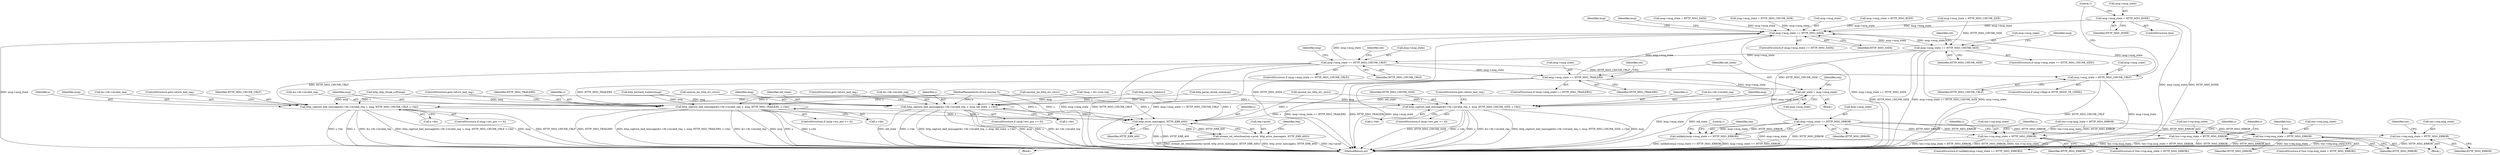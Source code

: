 digraph "0_haproxy_b4d05093bc89f71377230228007e69a1434c1a0c_0@pointer" {
"1000350" [label="(Call,msg->msg_state = HTTP_MSG_DONE)"];
"1000299" [label="(Call,msg->msg_state == HTTP_MSG_DATA)"];
"1000357" [label="(Call,msg->msg_state == HTTP_MSG_CHUNK_SIZE)"];
"1000387" [label="(Call,http_capture_bad_message(&s->fe->invalid_req, s, msg, HTTP_MSG_CHUNK_SIZE, s->be))"];
"1000835" [label="(Call,http_error_message(s, HTTP_ERR_400))"];
"1000831" [label="(Call,stream_int_retnclose(req->prod, http_error_message(s, HTTP_ERR_400)))"];
"1000403" [label="(Call,msg->msg_state == HTTP_MSG_CHUNK_CRLF)"];
"1000344" [label="(Call,msg->msg_state = HTTP_MSG_CHUNK_CRLF)"];
"1000433" [label="(Call,http_capture_bad_message(&s->fe->invalid_req, s, msg, HTTP_MSG_CHUNK_CRLF, s->be))"];
"1000449" [label="(Call,msg->msg_state == HTTP_MSG_TRAILERS)"];
"1000479" [label="(Call,http_capture_bad_message(&s->fe->invalid_req, s, msg, HTTP_MSG_TRAILERS, s->be))"];
"1000496" [label="(Call,old_state = msg->msg_state)"];
"1000574" [label="(Call,http_capture_bad_message(&s->fe->invalid_req, s, msg, old_state, s->be))"];
"1000554" [label="(Call,msg->msg_state == HTTP_MSG_ERROR)"];
"1000553" [label="(Call,unlikely(msg->msg_state == HTTP_MSG_ERROR))"];
"1000807" [label="(Call,txn->req.msg_state = HTTP_MSG_ERROR)"];
"1000871" [label="(Call,txn->rsp.msg_state < HTTP_MSG_ERROR)"];
"1000892" [label="(Call,txn->req.msg_state = HTTP_MSG_ERROR)"];
"1000986" [label="(Call,txn->rsp.msg_state < HTTP_MSG_ERROR)"];
"1000365" [label="(Identifier,ret)"];
"1000494" [label="(Block,)"];
"1000453" [label="(Identifier,HTTP_MSG_TRAILERS)"];
"1000308" [label="(Identifier,msg)"];
"1000298" [label="(ControlStructure,if (msg->msg_state == HTTP_MSG_DATA))"];
"1000402" [label="(ControlStructure,if (msg->msg_state == HTTP_MSG_CHUNK_CRLF))"];
"1000449" [label="(Call,msg->msg_state == HTTP_MSG_TRAILERS)"];
"1000451" [label="(Identifier,msg)"];
"1000898" [label="(Identifier,HTTP_MSG_ERROR)"];
"1000836" [label="(Identifier,s)"];
"1000582" [label="(Identifier,msg)"];
"1000555" [label="(Call,msg->msg_state)"];
"1000487" [label="(Identifier,msg)"];
"1000694" [label="(Call,txn->rsp.msg_state < HTTP_MSG_ERROR)"];
"1000137" [label="(Block,)"];
"1000568" [label="(ControlStructure,if (msg->err_pos >= 0))"];
"1000345" [label="(Call,msg->msg_state)"];
"1000492" [label="(ControlStructure,goto return_bad_req;)"];
"1000813" [label="(Identifier,HTTP_MSG_ERROR)"];
"1000403" [label="(Call,msg->msg_state == HTTP_MSG_CHUNK_CRLF)"];
"1000134" [label="(MethodParameterIn,struct session *s)"];
"1000986" [label="(Call,txn->rsp.msg_state < HTTP_MSG_ERROR)"];
"1000871" [label="(Call,txn->rsp.msg_state < HTTP_MSG_ERROR)"];
"1000361" [label="(Identifier,HTTP_MSG_CHUNK_SIZE)"];
"1000433" [label="(Call,http_capture_bad_message(&s->fe->invalid_req, s, msg, HTTP_MSG_CHUNK_CRLF, s->be))"];
"1000479" [label="(Call,http_capture_bad_message(&s->fe->invalid_req, s, msg, HTTP_MSG_TRAILERS, s->be))"];
"1000893" [label="(Call,txn->req.msg_state)"];
"1000359" [label="(Identifier,msg)"];
"1000405" [label="(Identifier,msg)"];
"1000583" [label="(Identifier,old_state)"];
"1000587" [label="(ControlStructure,goto return_bad_req;)"];
"1000498" [label="(Call,msg->msg_state)"];
"1000356" [label="(ControlStructure,if (msg->msg_state == HTTP_MSG_CHUNK_SIZE))"];
"1000995" [label="(Identifier,s)"];
"1000816" [label="(Identifier,txn)"];
"1000354" [label="(Identifier,HTTP_MSG_DONE)"];
"1001001" [label="(Identifier,s)"];
"1000434" [label="(Call,&s->fe->invalid_req)"];
"1000831" [label="(Call,stream_int_retnclose(req->prod, http_error_message(s, HTTP_ERR_400)))"];
"1000575" [label="(Call,&s->fe->invalid_req)"];
"1000581" [label="(Identifier,s)"];
"1000825" [label="(Block,)"];
"1000349" [label="(ControlStructure,else)"];
"1000366" [label="(Call,http_parse_chunk_size(msg))"];
"1000450" [label="(Call,msg->msg_state)"];
"1000246" [label="(Call,msg->msg_state = HTTP_MSG_DATA)"];
"1000344" [label="(Call,msg->msg_state = HTTP_MSG_CHUNK_CRLF)"];
"1000351" [label="(Call,msg->msg_state)"];
"1000357" [label="(Call,msg->msg_state == HTTP_MSG_CHUNK_SIZE)"];
"1000992" [label="(Identifier,HTTP_MSG_ERROR)"];
"1000589" [label="(Literal,1)"];
"1000901" [label="(Identifier,txn)"];
"1000448" [label="(ControlStructure,if (msg->msg_state == HTTP_MSG_TRAILERS))"];
"1000446" [label="(ControlStructure,goto return_bad_req;)"];
"1000808" [label="(Call,txn->req.msg_state)"];
"1000488" [label="(Identifier,HTTP_MSG_TRAILERS)"];
"1000807" [label="(Call,txn->req.msg_state = HTTP_MSG_ERROR)"];
"1000497" [label="(Identifier,old_state)"];
"1000835" [label="(Call,http_error_message(s, HTTP_ERR_400))"];
"1000443" [label="(Call,s->be)"];
"1000395" [label="(Identifier,msg)"];
"1000486" [label="(Identifier,s)"];
"1000299" [label="(Call,msg->msg_state == HTTP_MSG_DATA)"];
"1000425" [label="(Call,session_inc_http_err_ctr(s))"];
"1000877" [label="(Identifier,HTTP_MSG_ERROR)"];
"1000240" [label="(Call,msg->msg_state = HTTP_MSG_CHUNK_SIZE)"];
"1000396" [label="(Identifier,HTTP_MSG_CHUNK_SIZE)"];
"1000840" [label="(Identifier,req)"];
"1000379" [label="(Call,session_inc_http_err_ctr(s))"];
"1000886" [label="(Identifier,s)"];
"1000300" [label="(Call,msg->msg_state)"];
"1000387" [label="(Call,http_capture_bad_message(&s->fe->invalid_req, s, msg, HTTP_MSG_CHUNK_SIZE, s->be))"];
"1000407" [label="(Identifier,HTTP_MSG_CHUNK_CRLF)"];
"1000411" [label="(Identifier,ret)"];
"1000156" [label="(Call,msg->msg_state < HTTP_MSG_BODY)"];
"1000457" [label="(Identifier,ret)"];
"1000489" [label="(Call,s->be)"];
"1000400" [label="(ControlStructure,goto return_bad_req;)"];
"1000348" [label="(Identifier,HTTP_MSG_CHUNK_CRLF)"];
"1000872" [label="(Call,txn->rsp.msg_state)"];
"1000442" [label="(Identifier,HTTP_MSG_CHUNK_CRLF)"];
"1000832" [label="(Call,req->prod)"];
"1000574" [label="(Call,http_capture_bad_message(&s->fe->invalid_req, s, msg, old_state, s->be))"];
"1000296" [label="(Literal,1)"];
"1000397" [label="(Call,s->be)"];
"1000584" [label="(Call,s->be)"];
"1000549" [label="(Call,http_resync_states(s))"];
"1000338" [label="(ControlStructure,if (msg->flags & HTTP_MSGF_TE_CHNK))"];
"1000146" [label="(Call,*msg = &s->txn.req)"];
"1000503" [label="(Identifier,req)"];
"1000496" [label="(Call,old_state = msg->msg_state)"];
"1000837" [label="(Identifier,HTTP_ERR_400)"];
"1000471" [label="(Call,session_inc_http_err_ctr(s))"];
"1000558" [label="(Identifier,HTTP_MSG_ERROR)"];
"1000563" [label="(Identifier,req)"];
"1000394" [label="(Identifier,s)"];
"1000987" [label="(Call,txn->rsp.msg_state)"];
"1000303" [label="(Identifier,HTTP_MSG_DATA)"];
"1000554" [label="(Call,msg->msg_state == HTTP_MSG_ERROR)"];
"1000985" [label="(ControlStructure,if (txn->rsp.msg_state < HTTP_MSG_ERROR))"];
"1000440" [label="(Identifier,s)"];
"1000480" [label="(Call,&s->fe->invalid_req)"];
"1001006" [label="(MethodReturn,int)"];
"1000427" [label="(ControlStructure,if (msg->err_pos >= 0))"];
"1000553" [label="(Call,unlikely(msg->msg_state == HTTP_MSG_ERROR))"];
"1000880" [label="(Identifier,s)"];
"1000388" [label="(Call,&s->fe->invalid_req)"];
"1000552" [label="(ControlStructure,if (unlikely(msg->msg_state == HTTP_MSG_ERROR)))"];
"1000441" [label="(Identifier,msg)"];
"1000350" [label="(Call,msg->msg_state = HTTP_MSG_DONE)"];
"1000228" [label="(Call,msg->msg_state < HTTP_MSG_CHUNK_SIZE)"];
"1000358" [label="(Call,msg->msg_state)"];
"1000458" [label="(Call,http_forward_trailers(msg))"];
"1000381" [label="(ControlStructure,if (msg->err_pos >= 0))"];
"1000404" [label="(Call,msg->msg_state)"];
"1000473" [label="(ControlStructure,if (msg->err_pos >= 0))"];
"1000412" [label="(Call,http_skip_chunk_crlf(msg))"];
"1000892" [label="(Call,txn->req.msg_state = HTTP_MSG_ERROR)"];
"1000870" [label="(ControlStructure,if (txn->rsp.msg_state < HTTP_MSG_ERROR))"];
"1000350" -> "1000349"  [label="AST: "];
"1000350" -> "1000354"  [label="CFG: "];
"1000351" -> "1000350"  [label="AST: "];
"1000354" -> "1000350"  [label="AST: "];
"1000296" -> "1000350"  [label="CFG: "];
"1000350" -> "1001006"  [label="DDG: msg->msg_state"];
"1000350" -> "1001006"  [label="DDG: HTTP_MSG_DONE"];
"1000350" -> "1000299"  [label="DDG: msg->msg_state"];
"1000299" -> "1000298"  [label="AST: "];
"1000299" -> "1000303"  [label="CFG: "];
"1000300" -> "1000299"  [label="AST: "];
"1000303" -> "1000299"  [label="AST: "];
"1000308" -> "1000299"  [label="CFG: "];
"1000359" -> "1000299"  [label="CFG: "];
"1000299" -> "1001006"  [label="DDG: HTTP_MSG_DATA"];
"1000299" -> "1001006"  [label="DDG: msg->msg_state == HTTP_MSG_DATA"];
"1000299" -> "1001006"  [label="DDG: msg->msg_state"];
"1000156" -> "1000299"  [label="DDG: msg->msg_state"];
"1000403" -> "1000299"  [label="DDG: msg->msg_state"];
"1000228" -> "1000299"  [label="DDG: msg->msg_state"];
"1000449" -> "1000299"  [label="DDG: msg->msg_state"];
"1000357" -> "1000299"  [label="DDG: msg->msg_state"];
"1000246" -> "1000299"  [label="DDG: msg->msg_state"];
"1000344" -> "1000299"  [label="DDG: msg->msg_state"];
"1000240" -> "1000299"  [label="DDG: msg->msg_state"];
"1000299" -> "1000357"  [label="DDG: msg->msg_state"];
"1000357" -> "1000356"  [label="AST: "];
"1000357" -> "1000361"  [label="CFG: "];
"1000358" -> "1000357"  [label="AST: "];
"1000361" -> "1000357"  [label="AST: "];
"1000365" -> "1000357"  [label="CFG: "];
"1000405" -> "1000357"  [label="CFG: "];
"1000357" -> "1001006"  [label="DDG: HTTP_MSG_CHUNK_SIZE"];
"1000357" -> "1001006"  [label="DDG: msg->msg_state == HTTP_MSG_CHUNK_SIZE"];
"1000357" -> "1001006"  [label="DDG: msg->msg_state"];
"1000228" -> "1000357"  [label="DDG: HTTP_MSG_CHUNK_SIZE"];
"1000357" -> "1000387"  [label="DDG: HTTP_MSG_CHUNK_SIZE"];
"1000357" -> "1000403"  [label="DDG: msg->msg_state"];
"1000387" -> "1000381"  [label="AST: "];
"1000387" -> "1000397"  [label="CFG: "];
"1000388" -> "1000387"  [label="AST: "];
"1000394" -> "1000387"  [label="AST: "];
"1000395" -> "1000387"  [label="AST: "];
"1000396" -> "1000387"  [label="AST: "];
"1000397" -> "1000387"  [label="AST: "];
"1000400" -> "1000387"  [label="CFG: "];
"1000387" -> "1001006"  [label="DDG: HTTP_MSG_CHUNK_SIZE"];
"1000387" -> "1001006"  [label="DDG: s->be"];
"1000387" -> "1001006"  [label="DDG: s"];
"1000387" -> "1001006"  [label="DDG: &s->fe->invalid_req"];
"1000387" -> "1001006"  [label="DDG: http_capture_bad_message(&s->fe->invalid_req, s, msg, HTTP_MSG_CHUNK_SIZE, s->be)"];
"1000387" -> "1001006"  [label="DDG: msg"];
"1000379" -> "1000387"  [label="DDG: s"];
"1000134" -> "1000387"  [label="DDG: s"];
"1000366" -> "1000387"  [label="DDG: msg"];
"1000387" -> "1000835"  [label="DDG: s"];
"1000835" -> "1000831"  [label="AST: "];
"1000835" -> "1000837"  [label="CFG: "];
"1000836" -> "1000835"  [label="AST: "];
"1000837" -> "1000835"  [label="AST: "];
"1000831" -> "1000835"  [label="CFG: "];
"1000835" -> "1001006"  [label="DDG: s"];
"1000835" -> "1001006"  [label="DDG: HTTP_ERR_400"];
"1000835" -> "1000831"  [label="DDG: s"];
"1000835" -> "1000831"  [label="DDG: HTTP_ERR_400"];
"1000549" -> "1000835"  [label="DDG: s"];
"1000479" -> "1000835"  [label="DDG: s"];
"1000471" -> "1000835"  [label="DDG: s"];
"1000433" -> "1000835"  [label="DDG: s"];
"1000574" -> "1000835"  [label="DDG: s"];
"1000379" -> "1000835"  [label="DDG: s"];
"1000425" -> "1000835"  [label="DDG: s"];
"1000134" -> "1000835"  [label="DDG: s"];
"1000831" -> "1000825"  [label="AST: "];
"1000832" -> "1000831"  [label="AST: "];
"1000840" -> "1000831"  [label="CFG: "];
"1000831" -> "1001006"  [label="DDG: http_error_message(s, HTTP_ERR_400)"];
"1000831" -> "1001006"  [label="DDG: req->prod"];
"1000831" -> "1001006"  [label="DDG: stream_int_retnclose(req->prod, http_error_message(s, HTTP_ERR_400))"];
"1000403" -> "1000402"  [label="AST: "];
"1000403" -> "1000407"  [label="CFG: "];
"1000404" -> "1000403"  [label="AST: "];
"1000407" -> "1000403"  [label="AST: "];
"1000411" -> "1000403"  [label="CFG: "];
"1000451" -> "1000403"  [label="CFG: "];
"1000403" -> "1001006"  [label="DDG: msg->msg_state"];
"1000403" -> "1001006"  [label="DDG: HTTP_MSG_CHUNK_CRLF"];
"1000403" -> "1001006"  [label="DDG: msg->msg_state == HTTP_MSG_CHUNK_CRLF"];
"1000403" -> "1000344"  [label="DDG: HTTP_MSG_CHUNK_CRLF"];
"1000403" -> "1000433"  [label="DDG: HTTP_MSG_CHUNK_CRLF"];
"1000403" -> "1000449"  [label="DDG: msg->msg_state"];
"1000344" -> "1000338"  [label="AST: "];
"1000344" -> "1000348"  [label="CFG: "];
"1000345" -> "1000344"  [label="AST: "];
"1000348" -> "1000344"  [label="AST: "];
"1000296" -> "1000344"  [label="CFG: "];
"1000344" -> "1001006"  [label="DDG: HTTP_MSG_CHUNK_CRLF"];
"1000344" -> "1001006"  [label="DDG: msg->msg_state"];
"1000433" -> "1000427"  [label="AST: "];
"1000433" -> "1000443"  [label="CFG: "];
"1000434" -> "1000433"  [label="AST: "];
"1000440" -> "1000433"  [label="AST: "];
"1000441" -> "1000433"  [label="AST: "];
"1000442" -> "1000433"  [label="AST: "];
"1000443" -> "1000433"  [label="AST: "];
"1000446" -> "1000433"  [label="CFG: "];
"1000433" -> "1001006"  [label="DDG: HTTP_MSG_CHUNK_CRLF"];
"1000433" -> "1001006"  [label="DDG: s->be"];
"1000433" -> "1001006"  [label="DDG: s"];
"1000433" -> "1001006"  [label="DDG: &s->fe->invalid_req"];
"1000433" -> "1001006"  [label="DDG: http_capture_bad_message(&s->fe->invalid_req, s, msg, HTTP_MSG_CHUNK_CRLF, s->be)"];
"1000433" -> "1001006"  [label="DDG: msg"];
"1000425" -> "1000433"  [label="DDG: s"];
"1000134" -> "1000433"  [label="DDG: s"];
"1000412" -> "1000433"  [label="DDG: msg"];
"1000449" -> "1000448"  [label="AST: "];
"1000449" -> "1000453"  [label="CFG: "];
"1000450" -> "1000449"  [label="AST: "];
"1000453" -> "1000449"  [label="AST: "];
"1000457" -> "1000449"  [label="CFG: "];
"1000497" -> "1000449"  [label="CFG: "];
"1000449" -> "1001006"  [label="DDG: msg->msg_state"];
"1000449" -> "1001006"  [label="DDG: msg->msg_state == HTTP_MSG_TRAILERS"];
"1000449" -> "1001006"  [label="DDG: HTTP_MSG_TRAILERS"];
"1000449" -> "1000479"  [label="DDG: HTTP_MSG_TRAILERS"];
"1000449" -> "1000496"  [label="DDG: msg->msg_state"];
"1000449" -> "1000554"  [label="DDG: msg->msg_state"];
"1000479" -> "1000473"  [label="AST: "];
"1000479" -> "1000489"  [label="CFG: "];
"1000480" -> "1000479"  [label="AST: "];
"1000486" -> "1000479"  [label="AST: "];
"1000487" -> "1000479"  [label="AST: "];
"1000488" -> "1000479"  [label="AST: "];
"1000489" -> "1000479"  [label="AST: "];
"1000492" -> "1000479"  [label="CFG: "];
"1000479" -> "1001006"  [label="DDG: s"];
"1000479" -> "1001006"  [label="DDG: s->be"];
"1000479" -> "1001006"  [label="DDG: HTTP_MSG_TRAILERS"];
"1000479" -> "1001006"  [label="DDG: http_capture_bad_message(&s->fe->invalid_req, s, msg, HTTP_MSG_TRAILERS, s->be)"];
"1000479" -> "1001006"  [label="DDG: &s->fe->invalid_req"];
"1000479" -> "1001006"  [label="DDG: msg"];
"1000471" -> "1000479"  [label="DDG: s"];
"1000134" -> "1000479"  [label="DDG: s"];
"1000458" -> "1000479"  [label="DDG: msg"];
"1000496" -> "1000494"  [label="AST: "];
"1000496" -> "1000498"  [label="CFG: "];
"1000497" -> "1000496"  [label="AST: "];
"1000498" -> "1000496"  [label="AST: "];
"1000503" -> "1000496"  [label="CFG: "];
"1000496" -> "1001006"  [label="DDG: msg->msg_state"];
"1000496" -> "1001006"  [label="DDG: old_state"];
"1000496" -> "1000574"  [label="DDG: old_state"];
"1000574" -> "1000568"  [label="AST: "];
"1000574" -> "1000584"  [label="CFG: "];
"1000575" -> "1000574"  [label="AST: "];
"1000581" -> "1000574"  [label="AST: "];
"1000582" -> "1000574"  [label="AST: "];
"1000583" -> "1000574"  [label="AST: "];
"1000584" -> "1000574"  [label="AST: "];
"1000587" -> "1000574"  [label="CFG: "];
"1000574" -> "1001006"  [label="DDG: &s->fe->invalid_req"];
"1000574" -> "1001006"  [label="DDG: old_state"];
"1000574" -> "1001006"  [label="DDG: s->be"];
"1000574" -> "1001006"  [label="DDG: http_capture_bad_message(&s->fe->invalid_req, s, msg, old_state, s->be)"];
"1000574" -> "1001006"  [label="DDG: msg"];
"1000574" -> "1001006"  [label="DDG: s"];
"1000549" -> "1000574"  [label="DDG: s"];
"1000134" -> "1000574"  [label="DDG: s"];
"1000458" -> "1000574"  [label="DDG: msg"];
"1000412" -> "1000574"  [label="DDG: msg"];
"1000366" -> "1000574"  [label="DDG: msg"];
"1000146" -> "1000574"  [label="DDG: msg"];
"1000554" -> "1000553"  [label="AST: "];
"1000554" -> "1000558"  [label="CFG: "];
"1000555" -> "1000554"  [label="AST: "];
"1000558" -> "1000554"  [label="AST: "];
"1000553" -> "1000554"  [label="CFG: "];
"1000554" -> "1001006"  [label="DDG: msg->msg_state"];
"1000554" -> "1001006"  [label="DDG: HTTP_MSG_ERROR"];
"1000554" -> "1000553"  [label="DDG: msg->msg_state"];
"1000554" -> "1000553"  [label="DDG: HTTP_MSG_ERROR"];
"1000554" -> "1000807"  [label="DDG: HTTP_MSG_ERROR"];
"1000554" -> "1000871"  [label="DDG: HTTP_MSG_ERROR"];
"1000554" -> "1000892"  [label="DDG: HTTP_MSG_ERROR"];
"1000554" -> "1000986"  [label="DDG: HTTP_MSG_ERROR"];
"1000553" -> "1000552"  [label="AST: "];
"1000563" -> "1000553"  [label="CFG: "];
"1000589" -> "1000553"  [label="CFG: "];
"1000553" -> "1001006"  [label="DDG: unlikely(msg->msg_state == HTTP_MSG_ERROR)"];
"1000553" -> "1001006"  [label="DDG: msg->msg_state == HTTP_MSG_ERROR"];
"1000807" -> "1000137"  [label="AST: "];
"1000807" -> "1000813"  [label="CFG: "];
"1000808" -> "1000807"  [label="AST: "];
"1000813" -> "1000807"  [label="AST: "];
"1000816" -> "1000807"  [label="CFG: "];
"1000807" -> "1001006"  [label="DDG: txn->req.msg_state"];
"1000807" -> "1001006"  [label="DDG: HTTP_MSG_ERROR"];
"1000694" -> "1000807"  [label="DDG: HTTP_MSG_ERROR"];
"1000871" -> "1000870"  [label="AST: "];
"1000871" -> "1000877"  [label="CFG: "];
"1000872" -> "1000871"  [label="AST: "];
"1000877" -> "1000871"  [label="AST: "];
"1000880" -> "1000871"  [label="CFG: "];
"1000886" -> "1000871"  [label="CFG: "];
"1000871" -> "1001006"  [label="DDG: txn->rsp.msg_state"];
"1000871" -> "1001006"  [label="DDG: txn->rsp.msg_state < HTTP_MSG_ERROR"];
"1000871" -> "1001006"  [label="DDG: HTTP_MSG_ERROR"];
"1000694" -> "1000871"  [label="DDG: txn->rsp.msg_state"];
"1000694" -> "1000871"  [label="DDG: HTTP_MSG_ERROR"];
"1000892" -> "1000137"  [label="AST: "];
"1000892" -> "1000898"  [label="CFG: "];
"1000893" -> "1000892"  [label="AST: "];
"1000898" -> "1000892"  [label="AST: "];
"1000901" -> "1000892"  [label="CFG: "];
"1000892" -> "1001006"  [label="DDG: txn->req.msg_state"];
"1000892" -> "1001006"  [label="DDG: HTTP_MSG_ERROR"];
"1000986" -> "1000985"  [label="AST: "];
"1000986" -> "1000992"  [label="CFG: "];
"1000987" -> "1000986"  [label="AST: "];
"1000992" -> "1000986"  [label="AST: "];
"1000995" -> "1000986"  [label="CFG: "];
"1001001" -> "1000986"  [label="CFG: "];
"1000986" -> "1001006"  [label="DDG: HTTP_MSG_ERROR"];
"1000986" -> "1001006"  [label="DDG: txn->rsp.msg_state"];
"1000986" -> "1001006"  [label="DDG: txn->rsp.msg_state < HTTP_MSG_ERROR"];
}
